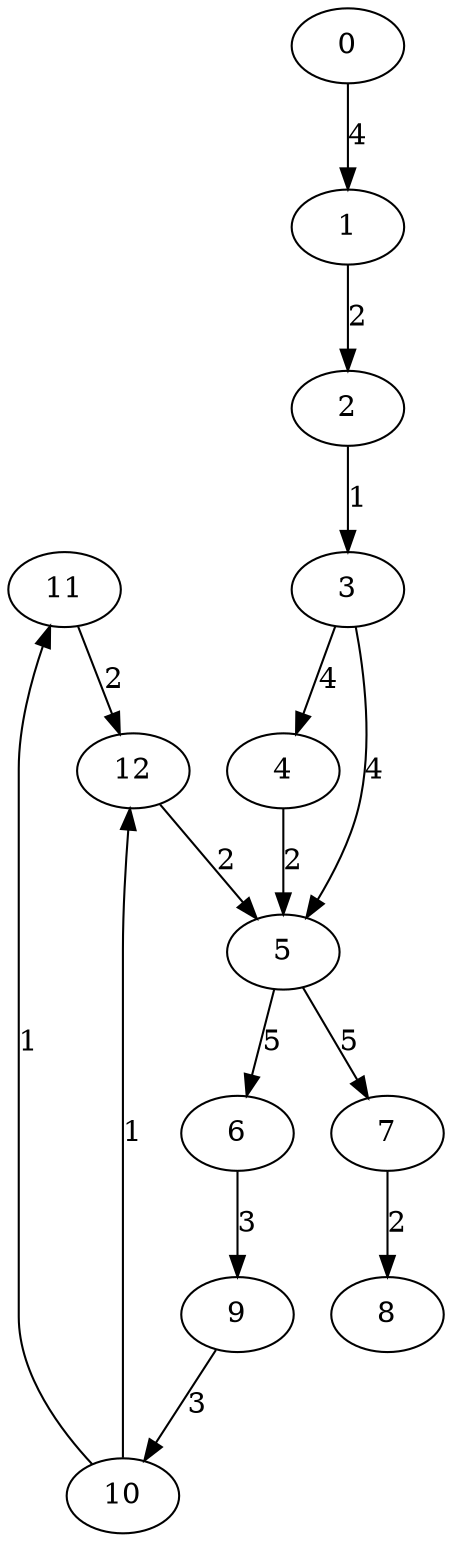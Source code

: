 digraph G {
	graph [bb="0,0,209,732"];
	node [label="\N"];
	11	 [height=0.5,
		pos="27,453",
		width=0.75];
	12	 [height=0.5,
		pos="60,366",
		width=0.75];
	11 -> 12	 [label=2,
		lp="49.5,409.5",
		pos="e,53.494,383.76 33.52,435.21 38.175,423.22 44.528,406.85 49.845,393.16"];
	5	 [height=0.5,
		pos="132,279",
		width=0.75];
	12 -> 5	 [label=2,
		lp="104.5,322.5",
		pos="e,119.24,295.06 72.872,349.8 83.93,336.75 100.04,317.74 112.65,302.85"];
	2	 [height=0.5,
		pos="179,540",
		width=0.75];
	3	 [height=0.5,
		pos="179,453",
		width=0.75];
	2 -> 3	 [label=1,
		lp="182.5,496.5",
		pos="e,179,471.18 179,521.8 179,510.16 179,494.55 179,481.24"];
	3 -> 5	 [label=4,
		lp="178.5,366",
		pos="e,142.57,295.73 179.16,434.67 178.9,413.7 177.01,377.52 168,348 163.37,332.83 155.29,317.1 147.96,304.6"];
	4	 [height=0.5,
		pos="132,366",
		width=0.75];
	3 -> 4	 [label=4,
		lp="161.5,409.5",
		pos="e,140.87,383.05 169.94,435.61 163.13,423.3 153.69,406.23 145.93,392.19"];
	6	 [height=0.5,
		pos="110,192",
		width=0.75];
	5 -> 6	 [label=5,
		lp="125.5,235.5",
		pos="e,114.41,210.05 127.65,261.21 124.6,249.41 120.45,233.38 116.94,219.82"];
	7	 [height=0.5,
		pos="182,192",
		width=0.75];
	5 -> 7	 [label=5,
		lp="162.5,235.5",
		pos="e,172.64,208.92 141.4,262.01 148.74,249.55 159.05,232.01 167.45,217.74"];
	9	 [height=0.5,
		pos="110,105",
		width=0.75];
	6 -> 9	 [label=3,
		lp="113.5,148.5",
		pos="e,110,123.18 110,173.8 110,162.16 110,146.55 110,133.24"];
	8	 [height=0.5,
		pos="182,105",
		width=0.75];
	7 -> 8	 [label=2,
		lp="185.5,148.5",
		pos="e,182,123.18 182,173.8 182,162.16 182,146.55 182,133.24"];
	4 -> 5	 [label=2,
		lp="135.5,322.5",
		pos="e,132,297.18 132,347.8 132,336.16 132,320.55 132,307.24"];
	10	 [height=0.5,
		pos="55,18",
		width=0.75];
	10 -> 11	 [label=1,
		lp="8.5,235.5",
		pos="e,20.039,435.39 40.269,33.164 25.52,48.935 5,75.922 5,104 5,367 5,367 5,367 5,387.2 10.894,409.26 16.58,425.84"];
	10 -> 12	 [label=1,
		lp="58.5,192",
		pos="e,58.39,347.76 55,36.256 55,53.43 55,80.536 55,104 55,280 55,280 55,280 55,299.28 56.298,320.98 57.571,337.63"];
	1	 [height=0.5,
		pos="179,627",
		width=0.75];
	1 -> 2	 [label=2,
		lp="182.5,583.5",
		pos="e,179,558.18 179,608.8 179,597.16 179,581.55 179,568.24"];
	9 -> 10	 [label=3,
		lp="89.5,61.5",
		pos="e,65.299,34.916 99.655,88.012 91.512,75.427 80.027,57.679 70.745,43.333"];
	0	 [height=0.5,
		pos="179,714",
		width=0.75];
	0 -> 1	 [label=4,
		lp="182.5,670.5",
		pos="e,179,645.18 179,695.8 179,684.16 179,668.55 179,655.24"];
}
